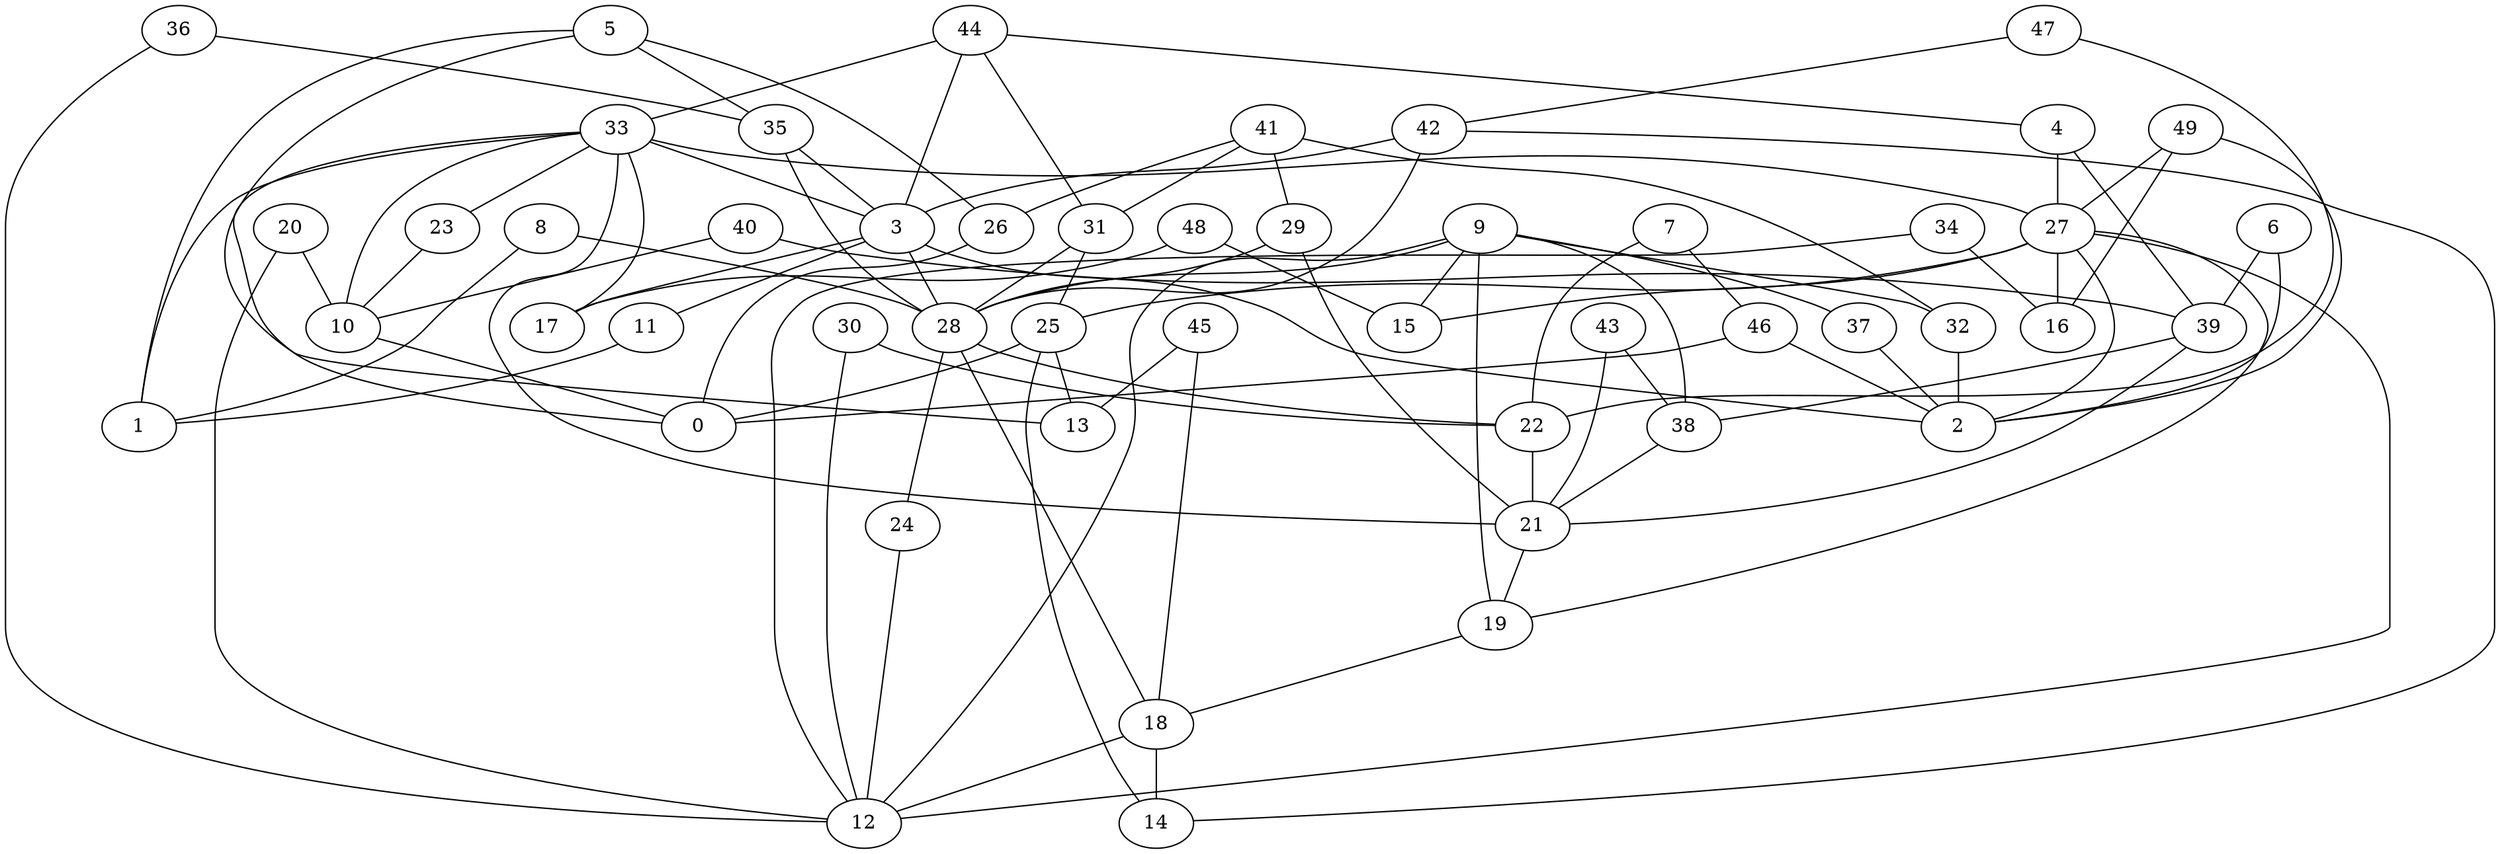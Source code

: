 digraph GG_graph {

subgraph G_graph {
edge [color = black]
"48" -> "17" [dir = none]
"48" -> "15" [dir = none]
"24" -> "12" [dir = none]
"31" -> "25" [dir = none]
"31" -> "28" [dir = none]
"46" -> "0" [dir = none]
"46" -> "2" [dir = none]
"8" -> "1" [dir = none]
"8" -> "28" [dir = none]
"37" -> "2" [dir = none]
"18" -> "12" [dir = none]
"18" -> "14" [dir = none]
"33" -> "10" [dir = none]
"33" -> "0" [dir = none]
"33" -> "21" [dir = none]
"33" -> "3" [dir = none]
"33" -> "1" [dir = none]
"33" -> "23" [dir = none]
"33" -> "27" [dir = none]
"33" -> "17" [dir = none]
"30" -> "22" [dir = none]
"30" -> "12" [dir = none]
"45" -> "18" [dir = none]
"45" -> "13" [dir = none]
"6" -> "39" [dir = none]
"6" -> "2" [dir = none]
"3" -> "2" [dir = none]
"3" -> "17" [dir = none]
"3" -> "28" [dir = none]
"3" -> "11" [dir = none]
"11" -> "1" [dir = none]
"39" -> "38" [dir = none]
"39" -> "21" [dir = none]
"20" -> "12" [dir = none]
"20" -> "10" [dir = none]
"38" -> "21" [dir = none]
"4" -> "27" [dir = none]
"4" -> "39" [dir = none]
"43" -> "21" [dir = none]
"43" -> "38" [dir = none]
"7" -> "22" [dir = none]
"7" -> "46" [dir = none]
"10" -> "0" [dir = none]
"35" -> "3" [dir = none]
"35" -> "28" [dir = none]
"27" -> "15" [dir = none]
"27" -> "12" [dir = none]
"27" -> "16" [dir = none]
"27" -> "25" [dir = none]
"27" -> "2" [dir = none]
"27" -> "19" [dir = none]
"29" -> "21" [dir = none]
"29" -> "28" [dir = none]
"41" -> "31" [dir = none]
"41" -> "26" [dir = none]
"41" -> "29" [dir = none]
"41" -> "32" [dir = none]
"28" -> "24" [dir = none]
"28" -> "18" [dir = none]
"28" -> "22" [dir = none]
"22" -> "21" [dir = none]
"36" -> "35" [dir = none]
"36" -> "12" [dir = none]
"40" -> "39" [dir = none]
"40" -> "10" [dir = none]
"9" -> "32" [dir = none]
"9" -> "37" [dir = none]
"9" -> "19" [dir = none]
"9" -> "12" [dir = none]
"9" -> "38" [dir = none]
"9" -> "28" [dir = none]
"9" -> "15" [dir = none]
"21" -> "19" [dir = none]
"23" -> "10" [dir = none]
"5" -> "1" [dir = none]
"5" -> "13" [dir = none]
"5" -> "35" [dir = none]
"5" -> "26" [dir = none]
"32" -> "2" [dir = none]
"26" -> "0" [dir = none]
"19" -> "18" [dir = none]
"47" -> "22" [dir = none]
"47" -> "42" [dir = none]
"42" -> "14" [dir = none]
"42" -> "3" [dir = none]
"42" -> "28" [dir = none]
"49" -> "16" [dir = none]
"49" -> "2" [dir = none]
"49" -> "27" [dir = none]
"25" -> "14" [dir = none]
"25" -> "0" [dir = none]
"25" -> "13" [dir = none]
"44" -> "3" [dir = none]
"44" -> "4" [dir = none]
"44" -> "33" [dir = none]
"44" -> "31" [dir = none]
"34" -> "12" [dir = none]
"34" -> "16" [dir = none]
}

}
